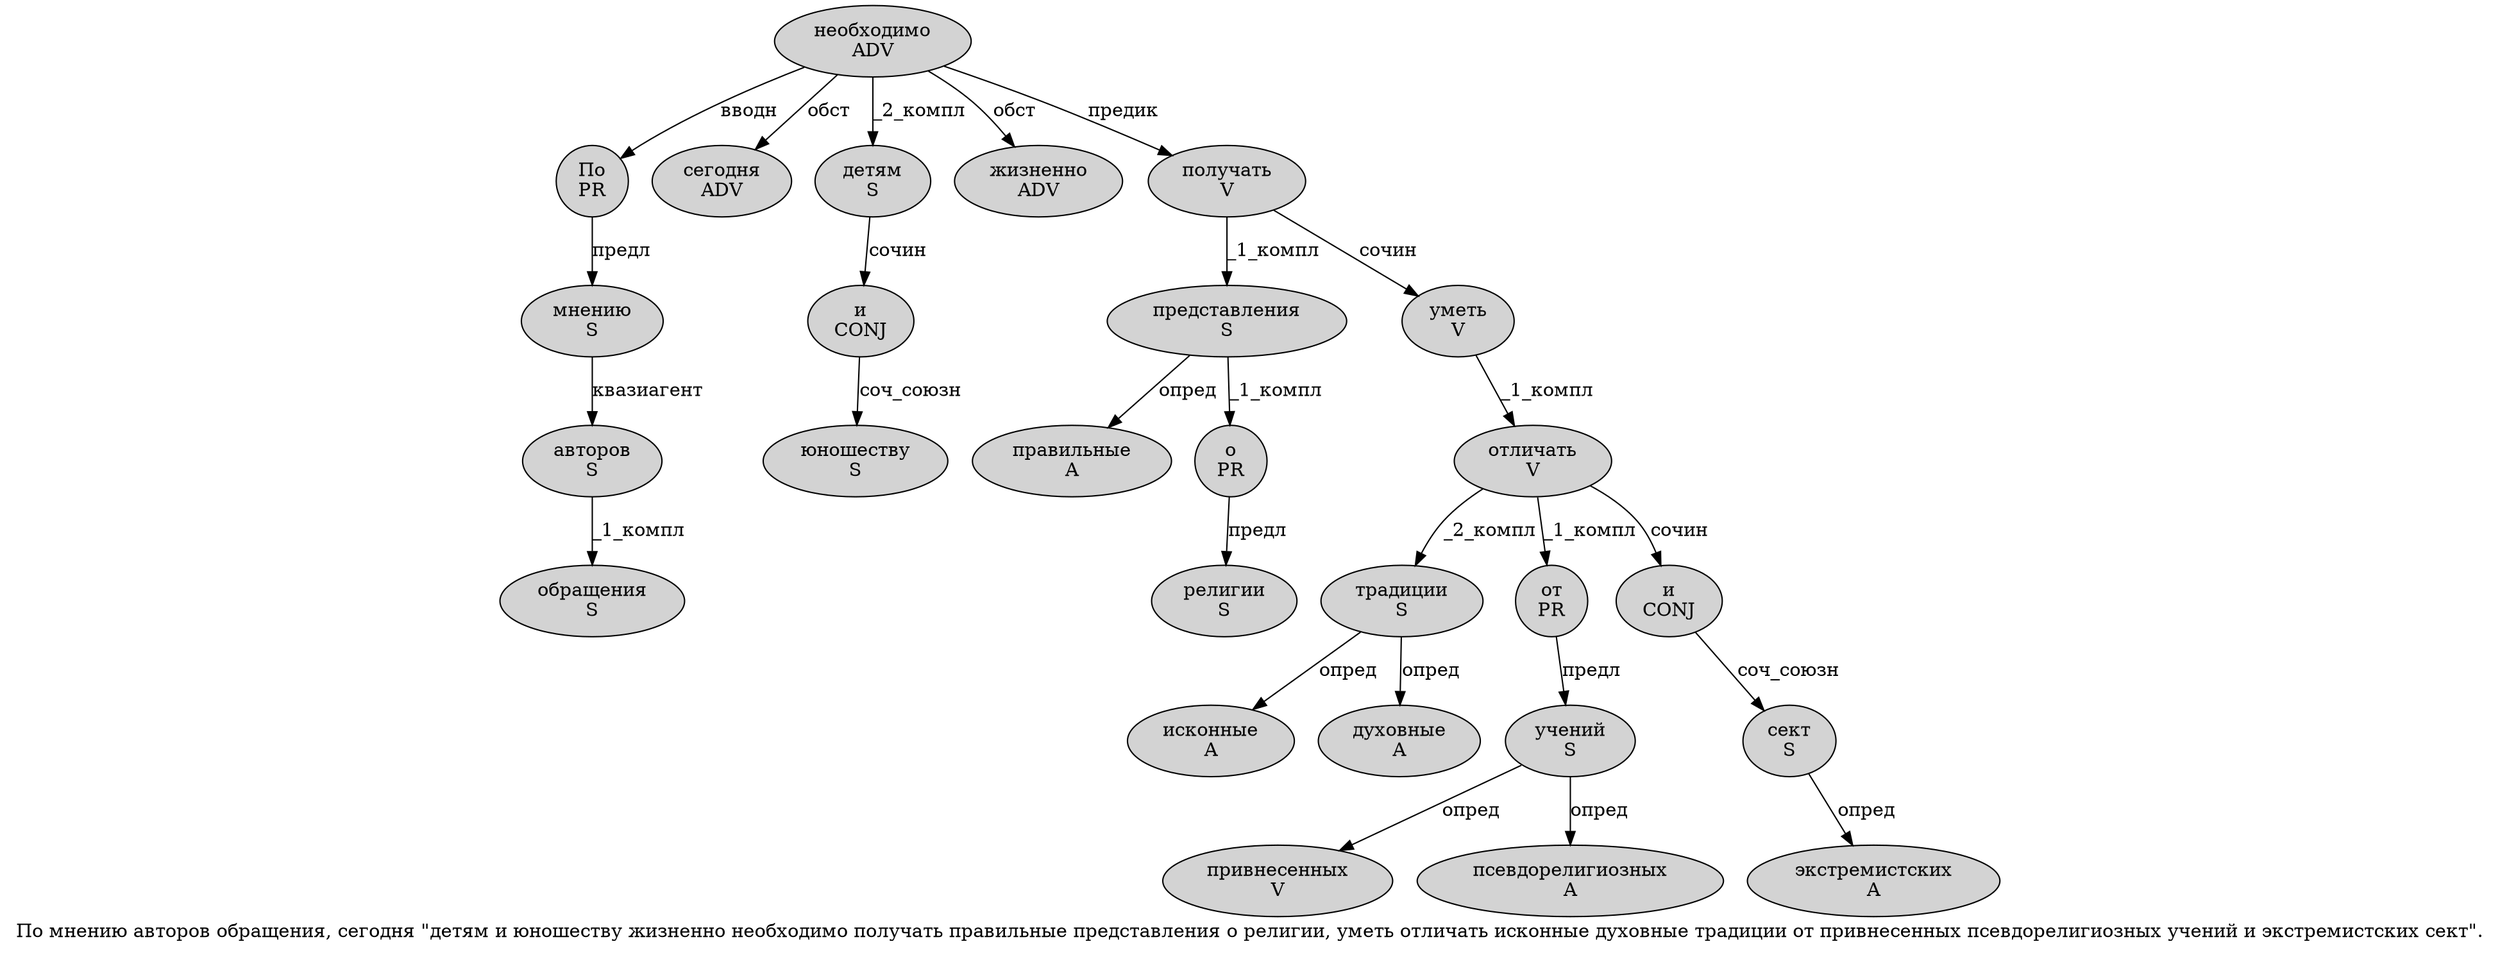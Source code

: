 digraph SENTENCE_365 {
	graph [label="По мнению авторов обращения, сегодня \"детям и юношеству жизненно необходимо получать правильные представления о религии, уметь отличать исконные духовные традиции от привнесенных псевдорелигиозных учений и экстремистских сект\"."]
	node [style=filled]
		0 [label="По
PR" color="" fillcolor=lightgray penwidth=1 shape=ellipse]
		1 [label="мнению
S" color="" fillcolor=lightgray penwidth=1 shape=ellipse]
		2 [label="авторов
S" color="" fillcolor=lightgray penwidth=1 shape=ellipse]
		3 [label="обращения
S" color="" fillcolor=lightgray penwidth=1 shape=ellipse]
		5 [label="сегодня
ADV" color="" fillcolor=lightgray penwidth=1 shape=ellipse]
		7 [label="детям
S" color="" fillcolor=lightgray penwidth=1 shape=ellipse]
		8 [label="и
CONJ" color="" fillcolor=lightgray penwidth=1 shape=ellipse]
		9 [label="юношеству
S" color="" fillcolor=lightgray penwidth=1 shape=ellipse]
		10 [label="жизненно
ADV" color="" fillcolor=lightgray penwidth=1 shape=ellipse]
		11 [label="необходимо
ADV" color="" fillcolor=lightgray penwidth=1 shape=ellipse]
		12 [label="получать
V" color="" fillcolor=lightgray penwidth=1 shape=ellipse]
		13 [label="правильные
A" color="" fillcolor=lightgray penwidth=1 shape=ellipse]
		14 [label="представления
S" color="" fillcolor=lightgray penwidth=1 shape=ellipse]
		15 [label="о
PR" color="" fillcolor=lightgray penwidth=1 shape=ellipse]
		16 [label="религии
S" color="" fillcolor=lightgray penwidth=1 shape=ellipse]
		18 [label="уметь
V" color="" fillcolor=lightgray penwidth=1 shape=ellipse]
		19 [label="отличать
V" color="" fillcolor=lightgray penwidth=1 shape=ellipse]
		20 [label="исконные
A" color="" fillcolor=lightgray penwidth=1 shape=ellipse]
		21 [label="духовные
A" color="" fillcolor=lightgray penwidth=1 shape=ellipse]
		22 [label="традиции
S" color="" fillcolor=lightgray penwidth=1 shape=ellipse]
		23 [label="от
PR" color="" fillcolor=lightgray penwidth=1 shape=ellipse]
		24 [label="привнесенных
V" color="" fillcolor=lightgray penwidth=1 shape=ellipse]
		25 [label="псевдорелигиозных
A" color="" fillcolor=lightgray penwidth=1 shape=ellipse]
		26 [label="учений
S" color="" fillcolor=lightgray penwidth=1 shape=ellipse]
		27 [label="и
CONJ" color="" fillcolor=lightgray penwidth=1 shape=ellipse]
		28 [label="экстремистских
A" color="" fillcolor=lightgray penwidth=1 shape=ellipse]
		29 [label="сект
S" color="" fillcolor=lightgray penwidth=1 shape=ellipse]
			14 -> 13 [label="опред"]
			14 -> 15 [label="_1_компл"]
			15 -> 16 [label="предл"]
			8 -> 9 [label="соч_союзн"]
			23 -> 26 [label="предл"]
			18 -> 19 [label="_1_компл"]
			11 -> 0 [label="вводн"]
			11 -> 5 [label="обст"]
			11 -> 7 [label="_2_компл"]
			11 -> 10 [label="обст"]
			11 -> 12 [label="предик"]
			29 -> 28 [label="опред"]
			2 -> 3 [label="_1_компл"]
			19 -> 22 [label="_2_компл"]
			19 -> 23 [label="_1_компл"]
			19 -> 27 [label="сочин"]
			0 -> 1 [label="предл"]
			7 -> 8 [label="сочин"]
			1 -> 2 [label="квазиагент"]
			22 -> 20 [label="опред"]
			22 -> 21 [label="опред"]
			12 -> 14 [label="_1_компл"]
			12 -> 18 [label="сочин"]
			27 -> 29 [label="соч_союзн"]
			26 -> 24 [label="опред"]
			26 -> 25 [label="опред"]
}